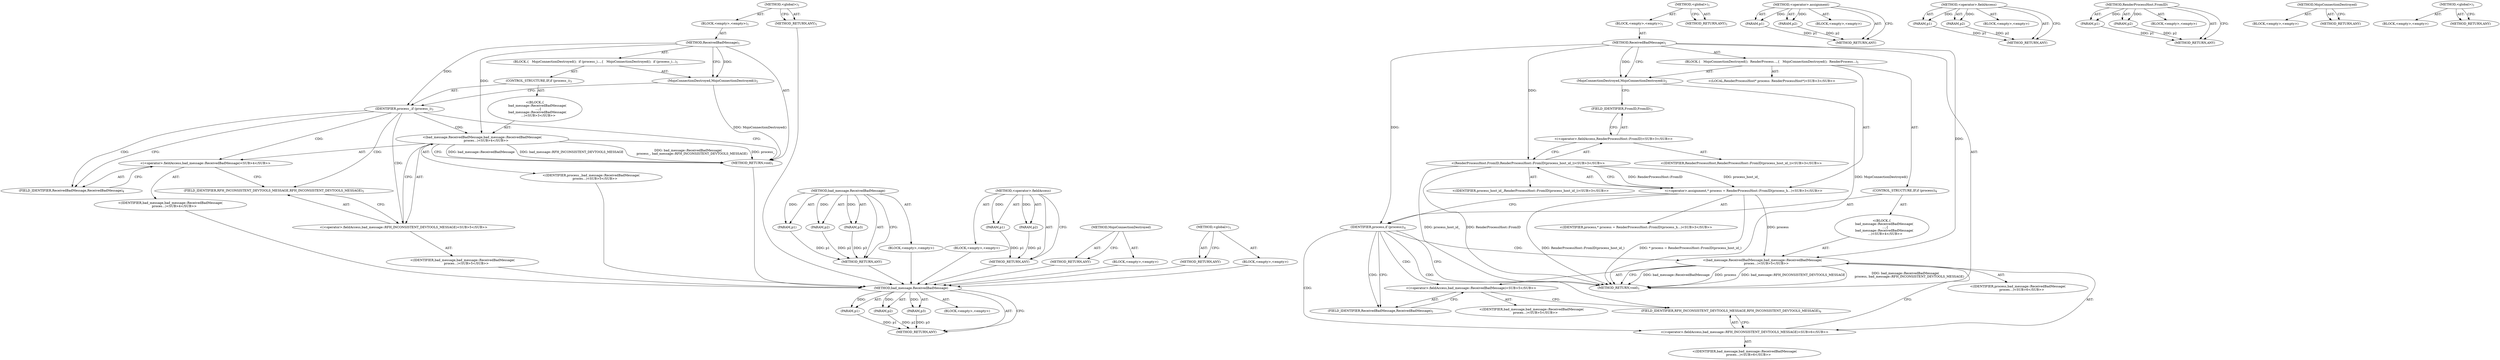 digraph "&lt;global&gt;" {
vulnerable_6 [label=<(METHOD,&lt;global&gt;)<SUB>1</SUB>>];
vulnerable_7 [label=<(BLOCK,&lt;empty&gt;,&lt;empty&gt;)<SUB>1</SUB>>];
vulnerable_8 [label=<(METHOD,ReceivedBadMessage)<SUB>1</SUB>>];
vulnerable_9 [label=<(BLOCK,{
   MojoConnectionDestroyed();
  if (process_)...,{
   MojoConnectionDestroyed();
  if (process_)...)<SUB>1</SUB>>];
vulnerable_10 [label=<(MojoConnectionDestroyed,MojoConnectionDestroyed())<SUB>2</SUB>>];
vulnerable_11 [label=<(CONTROL_STRUCTURE,IF,if (process_))<SUB>3</SUB>>];
vulnerable_12 [label=<(IDENTIFIER,process_,if (process_))<SUB>3</SUB>>];
vulnerable_13 [label="<(BLOCK,{
     bad_message::ReceivedBadMessage(
       ...,{
     bad_message::ReceivedBadMessage(
       ...)<SUB>3</SUB>>"];
vulnerable_14 [label="<(bad_message.ReceivedBadMessage,bad_message::ReceivedBadMessage(
        proces...)<SUB>4</SUB>>"];
vulnerable_15 [label="<(&lt;operator&gt;.fieldAccess,bad_message::ReceivedBadMessage)<SUB>4</SUB>>"];
vulnerable_16 [label="<(IDENTIFIER,bad_message,bad_message::ReceivedBadMessage(
        proces...)<SUB>4</SUB>>"];
vulnerable_17 [label=<(FIELD_IDENTIFIER,ReceivedBadMessage,ReceivedBadMessage)<SUB>4</SUB>>];
vulnerable_18 [label="<(IDENTIFIER,process_,bad_message::ReceivedBadMessage(
        proces...)<SUB>5</SUB>>"];
vulnerable_19 [label="<(&lt;operator&gt;.fieldAccess,bad_message::RFH_INCONSISTENT_DEVTOOLS_MESSAGE)<SUB>5</SUB>>"];
vulnerable_20 [label="<(IDENTIFIER,bad_message,bad_message::ReceivedBadMessage(
        proces...)<SUB>5</SUB>>"];
vulnerable_21 [label=<(FIELD_IDENTIFIER,RFH_INCONSISTENT_DEVTOOLS_MESSAGE,RFH_INCONSISTENT_DEVTOOLS_MESSAGE)<SUB>5</SUB>>];
vulnerable_22 [label=<(METHOD_RETURN,void)<SUB>1</SUB>>];
vulnerable_24 [label=<(METHOD_RETURN,ANY)<SUB>1</SUB>>];
vulnerable_42 [label=<(METHOD,bad_message.ReceivedBadMessage)>];
vulnerable_43 [label=<(PARAM,p1)>];
vulnerable_44 [label=<(PARAM,p2)>];
vulnerable_45 [label=<(PARAM,p3)>];
vulnerable_46 [label=<(BLOCK,&lt;empty&gt;,&lt;empty&gt;)>];
vulnerable_47 [label=<(METHOD_RETURN,ANY)>];
vulnerable_48 [label=<(METHOD,&lt;operator&gt;.fieldAccess)>];
vulnerable_49 [label=<(PARAM,p1)>];
vulnerable_50 [label=<(PARAM,p2)>];
vulnerable_51 [label=<(BLOCK,&lt;empty&gt;,&lt;empty&gt;)>];
vulnerable_52 [label=<(METHOD_RETURN,ANY)>];
vulnerable_39 [label=<(METHOD,MojoConnectionDestroyed)>];
vulnerable_40 [label=<(BLOCK,&lt;empty&gt;,&lt;empty&gt;)>];
vulnerable_41 [label=<(METHOD_RETURN,ANY)>];
vulnerable_33 [label=<(METHOD,&lt;global&gt;)<SUB>1</SUB>>];
vulnerable_34 [label=<(BLOCK,&lt;empty&gt;,&lt;empty&gt;)>];
vulnerable_35 [label=<(METHOD_RETURN,ANY)>];
fixed_67 [label=<(METHOD,bad_message.ReceivedBadMessage)>];
fixed_68 [label=<(PARAM,p1)>];
fixed_69 [label=<(PARAM,p2)>];
fixed_70 [label=<(PARAM,p3)>];
fixed_71 [label=<(BLOCK,&lt;empty&gt;,&lt;empty&gt;)>];
fixed_72 [label=<(METHOD_RETURN,ANY)>];
fixed_6 [label=<(METHOD,&lt;global&gt;)<SUB>1</SUB>>];
fixed_7 [label=<(BLOCK,&lt;empty&gt;,&lt;empty&gt;)<SUB>1</SUB>>];
fixed_8 [label=<(METHOD,ReceivedBadMessage)<SUB>1</SUB>>];
fixed_9 [label=<(BLOCK,{
   MojoConnectionDestroyed();
  RenderProcess...,{
   MojoConnectionDestroyed();
  RenderProcess...)<SUB>1</SUB>>];
fixed_10 [label=<(MojoConnectionDestroyed,MojoConnectionDestroyed())<SUB>2</SUB>>];
fixed_11 [label="<(LOCAL,RenderProcessHost* process: RenderProcessHost*)<SUB>3</SUB>>"];
fixed_12 [label="<(&lt;operator&gt;.assignment,* process = RenderProcessHost::FromID(process_h...)<SUB>3</SUB>>"];
fixed_13 [label="<(IDENTIFIER,process,* process = RenderProcessHost::FromID(process_h...)<SUB>3</SUB>>"];
fixed_14 [label="<(RenderProcessHost.FromID,RenderProcessHost::FromID(process_host_id_))<SUB>3</SUB>>"];
fixed_15 [label="<(&lt;operator&gt;.fieldAccess,RenderProcessHost::FromID)<SUB>3</SUB>>"];
fixed_16 [label="<(IDENTIFIER,RenderProcessHost,RenderProcessHost::FromID(process_host_id_))<SUB>3</SUB>>"];
fixed_17 [label=<(FIELD_IDENTIFIER,FromID,FromID)<SUB>3</SUB>>];
fixed_18 [label="<(IDENTIFIER,process_host_id_,RenderProcessHost::FromID(process_host_id_))<SUB>3</SUB>>"];
fixed_19 [label=<(CONTROL_STRUCTURE,IF,if (process))<SUB>4</SUB>>];
fixed_20 [label=<(IDENTIFIER,process,if (process))<SUB>4</SUB>>];
fixed_21 [label="<(BLOCK,{
     bad_message::ReceivedBadMessage(
       ...,{
     bad_message::ReceivedBadMessage(
       ...)<SUB>4</SUB>>"];
fixed_22 [label="<(bad_message.ReceivedBadMessage,bad_message::ReceivedBadMessage(
        proces...)<SUB>5</SUB>>"];
fixed_23 [label="<(&lt;operator&gt;.fieldAccess,bad_message::ReceivedBadMessage)<SUB>5</SUB>>"];
fixed_24 [label="<(IDENTIFIER,bad_message,bad_message::ReceivedBadMessage(
        proces...)<SUB>5</SUB>>"];
fixed_25 [label=<(FIELD_IDENTIFIER,ReceivedBadMessage,ReceivedBadMessage)<SUB>5</SUB>>];
fixed_26 [label="<(IDENTIFIER,process,bad_message::ReceivedBadMessage(
        proces...)<SUB>6</SUB>>"];
fixed_27 [label="<(&lt;operator&gt;.fieldAccess,bad_message::RFH_INCONSISTENT_DEVTOOLS_MESSAGE)<SUB>6</SUB>>"];
fixed_28 [label="<(IDENTIFIER,bad_message,bad_message::ReceivedBadMessage(
        proces...)<SUB>6</SUB>>"];
fixed_29 [label=<(FIELD_IDENTIFIER,RFH_INCONSISTENT_DEVTOOLS_MESSAGE,RFH_INCONSISTENT_DEVTOOLS_MESSAGE)<SUB>6</SUB>>];
fixed_30 [label=<(METHOD_RETURN,void)<SUB>1</SUB>>];
fixed_32 [label=<(METHOD_RETURN,ANY)<SUB>1</SUB>>];
fixed_52 [label=<(METHOD,&lt;operator&gt;.assignment)>];
fixed_53 [label=<(PARAM,p1)>];
fixed_54 [label=<(PARAM,p2)>];
fixed_55 [label=<(BLOCK,&lt;empty&gt;,&lt;empty&gt;)>];
fixed_56 [label=<(METHOD_RETURN,ANY)>];
fixed_62 [label=<(METHOD,&lt;operator&gt;.fieldAccess)>];
fixed_63 [label=<(PARAM,p1)>];
fixed_64 [label=<(PARAM,p2)>];
fixed_65 [label=<(BLOCK,&lt;empty&gt;,&lt;empty&gt;)>];
fixed_66 [label=<(METHOD_RETURN,ANY)>];
fixed_57 [label=<(METHOD,RenderProcessHost.FromID)>];
fixed_58 [label=<(PARAM,p1)>];
fixed_59 [label=<(PARAM,p2)>];
fixed_60 [label=<(BLOCK,&lt;empty&gt;,&lt;empty&gt;)>];
fixed_61 [label=<(METHOD_RETURN,ANY)>];
fixed_49 [label=<(METHOD,MojoConnectionDestroyed)>];
fixed_50 [label=<(BLOCK,&lt;empty&gt;,&lt;empty&gt;)>];
fixed_51 [label=<(METHOD_RETURN,ANY)>];
fixed_43 [label=<(METHOD,&lt;global&gt;)<SUB>1</SUB>>];
fixed_44 [label=<(BLOCK,&lt;empty&gt;,&lt;empty&gt;)>];
fixed_45 [label=<(METHOD_RETURN,ANY)>];
vulnerable_6 -> vulnerable_7  [key=0, label="AST: "];
vulnerable_6 -> vulnerable_24  [key=0, label="AST: "];
vulnerable_6 -> vulnerable_24  [key=1, label="CFG: "];
vulnerable_7 -> vulnerable_8  [key=0, label="AST: "];
vulnerable_8 -> vulnerable_9  [key=0, label="AST: "];
vulnerable_8 -> vulnerable_22  [key=0, label="AST: "];
vulnerable_8 -> vulnerable_10  [key=0, label="CFG: "];
vulnerable_8 -> vulnerable_10  [key=1, label="DDG: "];
vulnerable_8 -> vulnerable_12  [key=0, label="DDG: "];
vulnerable_8 -> vulnerable_14  [key=0, label="DDG: "];
vulnerable_9 -> vulnerable_10  [key=0, label="AST: "];
vulnerable_9 -> vulnerable_11  [key=0, label="AST: "];
vulnerable_10 -> vulnerable_12  [key=0, label="CFG: "];
vulnerable_10 -> vulnerable_22  [key=0, label="DDG: MojoConnectionDestroyed()"];
vulnerable_11 -> vulnerable_12  [key=0, label="AST: "];
vulnerable_11 -> vulnerable_13  [key=0, label="AST: "];
vulnerable_12 -> vulnerable_22  [key=0, label="CFG: "];
vulnerable_12 -> vulnerable_17  [key=0, label="CFG: "];
vulnerable_12 -> vulnerable_17  [key=1, label="CDG: "];
vulnerable_12 -> vulnerable_15  [key=0, label="CDG: "];
vulnerable_12 -> vulnerable_21  [key=0, label="CDG: "];
vulnerable_12 -> vulnerable_14  [key=0, label="CDG: "];
vulnerable_12 -> vulnerable_19  [key=0, label="CDG: "];
vulnerable_13 -> vulnerable_14  [key=0, label="AST: "];
vulnerable_14 -> vulnerable_15  [key=0, label="AST: "];
vulnerable_14 -> vulnerable_18  [key=0, label="AST: "];
vulnerable_14 -> vulnerable_19  [key=0, label="AST: "];
vulnerable_14 -> vulnerable_22  [key=0, label="CFG: "];
vulnerable_14 -> vulnerable_22  [key=1, label="DDG: bad_message::ReceivedBadMessage"];
vulnerable_14 -> vulnerable_22  [key=2, label="DDG: bad_message::RFH_INCONSISTENT_DEVTOOLS_MESSAGE"];
vulnerable_14 -> vulnerable_22  [key=3, label="DDG: bad_message::ReceivedBadMessage(
        process_, bad_message::RFH_INCONSISTENT_DEVTOOLS_MESSAGE)"];
vulnerable_14 -> vulnerable_22  [key=4, label="DDG: process_"];
vulnerable_15 -> vulnerable_16  [key=0, label="AST: "];
vulnerable_15 -> vulnerable_17  [key=0, label="AST: "];
vulnerable_15 -> vulnerable_21  [key=0, label="CFG: "];
vulnerable_16 -> fixed_67  [key=0];
vulnerable_17 -> vulnerable_15  [key=0, label="CFG: "];
vulnerable_18 -> fixed_67  [key=0];
vulnerable_19 -> vulnerable_20  [key=0, label="AST: "];
vulnerable_19 -> vulnerable_21  [key=0, label="AST: "];
vulnerable_19 -> vulnerable_14  [key=0, label="CFG: "];
vulnerable_20 -> fixed_67  [key=0];
vulnerable_21 -> vulnerable_19  [key=0, label="CFG: "];
vulnerable_22 -> fixed_67  [key=0];
vulnerable_24 -> fixed_67  [key=0];
vulnerable_42 -> vulnerable_43  [key=0, label="AST: "];
vulnerable_42 -> vulnerable_43  [key=1, label="DDG: "];
vulnerable_42 -> vulnerable_46  [key=0, label="AST: "];
vulnerable_42 -> vulnerable_44  [key=0, label="AST: "];
vulnerable_42 -> vulnerable_44  [key=1, label="DDG: "];
vulnerable_42 -> vulnerable_47  [key=0, label="AST: "];
vulnerable_42 -> vulnerable_47  [key=1, label="CFG: "];
vulnerable_42 -> vulnerable_45  [key=0, label="AST: "];
vulnerable_42 -> vulnerable_45  [key=1, label="DDG: "];
vulnerable_43 -> vulnerable_47  [key=0, label="DDG: p1"];
vulnerable_44 -> vulnerable_47  [key=0, label="DDG: p2"];
vulnerable_45 -> vulnerable_47  [key=0, label="DDG: p3"];
vulnerable_46 -> fixed_67  [key=0];
vulnerable_47 -> fixed_67  [key=0];
vulnerable_48 -> vulnerable_49  [key=0, label="AST: "];
vulnerable_48 -> vulnerable_49  [key=1, label="DDG: "];
vulnerable_48 -> vulnerable_51  [key=0, label="AST: "];
vulnerable_48 -> vulnerable_50  [key=0, label="AST: "];
vulnerable_48 -> vulnerable_50  [key=1, label="DDG: "];
vulnerable_48 -> vulnerable_52  [key=0, label="AST: "];
vulnerable_48 -> vulnerable_52  [key=1, label="CFG: "];
vulnerable_49 -> vulnerable_52  [key=0, label="DDG: p1"];
vulnerable_50 -> vulnerable_52  [key=0, label="DDG: p2"];
vulnerable_51 -> fixed_67  [key=0];
vulnerable_52 -> fixed_67  [key=0];
vulnerable_39 -> vulnerable_40  [key=0, label="AST: "];
vulnerable_39 -> vulnerable_41  [key=0, label="AST: "];
vulnerable_39 -> vulnerable_41  [key=1, label="CFG: "];
vulnerable_40 -> fixed_67  [key=0];
vulnerable_41 -> fixed_67  [key=0];
vulnerable_33 -> vulnerable_34  [key=0, label="AST: "];
vulnerable_33 -> vulnerable_35  [key=0, label="AST: "];
vulnerable_33 -> vulnerable_35  [key=1, label="CFG: "];
vulnerable_34 -> fixed_67  [key=0];
vulnerable_35 -> fixed_67  [key=0];
fixed_67 -> fixed_68  [key=0, label="AST: "];
fixed_67 -> fixed_68  [key=1, label="DDG: "];
fixed_67 -> fixed_71  [key=0, label="AST: "];
fixed_67 -> fixed_69  [key=0, label="AST: "];
fixed_67 -> fixed_69  [key=1, label="DDG: "];
fixed_67 -> fixed_72  [key=0, label="AST: "];
fixed_67 -> fixed_72  [key=1, label="CFG: "];
fixed_67 -> fixed_70  [key=0, label="AST: "];
fixed_67 -> fixed_70  [key=1, label="DDG: "];
fixed_68 -> fixed_72  [key=0, label="DDG: p1"];
fixed_69 -> fixed_72  [key=0, label="DDG: p2"];
fixed_70 -> fixed_72  [key=0, label="DDG: p3"];
fixed_6 -> fixed_7  [key=0, label="AST: "];
fixed_6 -> fixed_32  [key=0, label="AST: "];
fixed_6 -> fixed_32  [key=1, label="CFG: "];
fixed_7 -> fixed_8  [key=0, label="AST: "];
fixed_8 -> fixed_9  [key=0, label="AST: "];
fixed_8 -> fixed_30  [key=0, label="AST: "];
fixed_8 -> fixed_10  [key=0, label="CFG: "];
fixed_8 -> fixed_10  [key=1, label="DDG: "];
fixed_8 -> fixed_20  [key=0, label="DDG: "];
fixed_8 -> fixed_14  [key=0, label="DDG: "];
fixed_8 -> fixed_22  [key=0, label="DDG: "];
fixed_9 -> fixed_10  [key=0, label="AST: "];
fixed_9 -> fixed_11  [key=0, label="AST: "];
fixed_9 -> fixed_12  [key=0, label="AST: "];
fixed_9 -> fixed_19  [key=0, label="AST: "];
fixed_10 -> fixed_17  [key=0, label="CFG: "];
fixed_10 -> fixed_30  [key=0, label="DDG: MojoConnectionDestroyed()"];
fixed_12 -> fixed_13  [key=0, label="AST: "];
fixed_12 -> fixed_14  [key=0, label="AST: "];
fixed_12 -> fixed_20  [key=0, label="CFG: "];
fixed_12 -> fixed_30  [key=0, label="DDG: RenderProcessHost::FromID(process_host_id_)"];
fixed_12 -> fixed_30  [key=1, label="DDG: * process = RenderProcessHost::FromID(process_host_id_)"];
fixed_12 -> fixed_22  [key=0, label="DDG: process"];
fixed_14 -> fixed_15  [key=0, label="AST: "];
fixed_14 -> fixed_18  [key=0, label="AST: "];
fixed_14 -> fixed_12  [key=0, label="CFG: "];
fixed_14 -> fixed_12  [key=1, label="DDG: RenderProcessHost::FromID"];
fixed_14 -> fixed_12  [key=2, label="DDG: process_host_id_"];
fixed_14 -> fixed_30  [key=0, label="DDG: RenderProcessHost::FromID"];
fixed_14 -> fixed_30  [key=1, label="DDG: process_host_id_"];
fixed_15 -> fixed_16  [key=0, label="AST: "];
fixed_15 -> fixed_17  [key=0, label="AST: "];
fixed_15 -> fixed_14  [key=0, label="CFG: "];
fixed_17 -> fixed_15  [key=0, label="CFG: "];
fixed_19 -> fixed_20  [key=0, label="AST: "];
fixed_19 -> fixed_21  [key=0, label="AST: "];
fixed_20 -> fixed_30  [key=0, label="CFG: "];
fixed_20 -> fixed_25  [key=0, label="CFG: "];
fixed_20 -> fixed_25  [key=1, label="CDG: "];
fixed_20 -> fixed_29  [key=0, label="CDG: "];
fixed_20 -> fixed_22  [key=0, label="CDG: "];
fixed_20 -> fixed_23  [key=0, label="CDG: "];
fixed_20 -> fixed_27  [key=0, label="CDG: "];
fixed_21 -> fixed_22  [key=0, label="AST: "];
fixed_22 -> fixed_23  [key=0, label="AST: "];
fixed_22 -> fixed_26  [key=0, label="AST: "];
fixed_22 -> fixed_27  [key=0, label="AST: "];
fixed_22 -> fixed_30  [key=0, label="CFG: "];
fixed_22 -> fixed_30  [key=1, label="DDG: bad_message::ReceivedBadMessage"];
fixed_22 -> fixed_30  [key=2, label="DDG: process"];
fixed_22 -> fixed_30  [key=3, label="DDG: bad_message::RFH_INCONSISTENT_DEVTOOLS_MESSAGE"];
fixed_22 -> fixed_30  [key=4, label="DDG: bad_message::ReceivedBadMessage(
        process, bad_message::RFH_INCONSISTENT_DEVTOOLS_MESSAGE)"];
fixed_23 -> fixed_24  [key=0, label="AST: "];
fixed_23 -> fixed_25  [key=0, label="AST: "];
fixed_23 -> fixed_29  [key=0, label="CFG: "];
fixed_25 -> fixed_23  [key=0, label="CFG: "];
fixed_27 -> fixed_28  [key=0, label="AST: "];
fixed_27 -> fixed_29  [key=0, label="AST: "];
fixed_27 -> fixed_22  [key=0, label="CFG: "];
fixed_29 -> fixed_27  [key=0, label="CFG: "];
fixed_52 -> fixed_53  [key=0, label="AST: "];
fixed_52 -> fixed_53  [key=1, label="DDG: "];
fixed_52 -> fixed_55  [key=0, label="AST: "];
fixed_52 -> fixed_54  [key=0, label="AST: "];
fixed_52 -> fixed_54  [key=1, label="DDG: "];
fixed_52 -> fixed_56  [key=0, label="AST: "];
fixed_52 -> fixed_56  [key=1, label="CFG: "];
fixed_53 -> fixed_56  [key=0, label="DDG: p1"];
fixed_54 -> fixed_56  [key=0, label="DDG: p2"];
fixed_62 -> fixed_63  [key=0, label="AST: "];
fixed_62 -> fixed_63  [key=1, label="DDG: "];
fixed_62 -> fixed_65  [key=0, label="AST: "];
fixed_62 -> fixed_64  [key=0, label="AST: "];
fixed_62 -> fixed_64  [key=1, label="DDG: "];
fixed_62 -> fixed_66  [key=0, label="AST: "];
fixed_62 -> fixed_66  [key=1, label="CFG: "];
fixed_63 -> fixed_66  [key=0, label="DDG: p1"];
fixed_64 -> fixed_66  [key=0, label="DDG: p2"];
fixed_57 -> fixed_58  [key=0, label="AST: "];
fixed_57 -> fixed_58  [key=1, label="DDG: "];
fixed_57 -> fixed_60  [key=0, label="AST: "];
fixed_57 -> fixed_59  [key=0, label="AST: "];
fixed_57 -> fixed_59  [key=1, label="DDG: "];
fixed_57 -> fixed_61  [key=0, label="AST: "];
fixed_57 -> fixed_61  [key=1, label="CFG: "];
fixed_58 -> fixed_61  [key=0, label="DDG: p1"];
fixed_59 -> fixed_61  [key=0, label="DDG: p2"];
fixed_49 -> fixed_50  [key=0, label="AST: "];
fixed_49 -> fixed_51  [key=0, label="AST: "];
fixed_49 -> fixed_51  [key=1, label="CFG: "];
fixed_43 -> fixed_44  [key=0, label="AST: "];
fixed_43 -> fixed_45  [key=0, label="AST: "];
fixed_43 -> fixed_45  [key=1, label="CFG: "];
}
